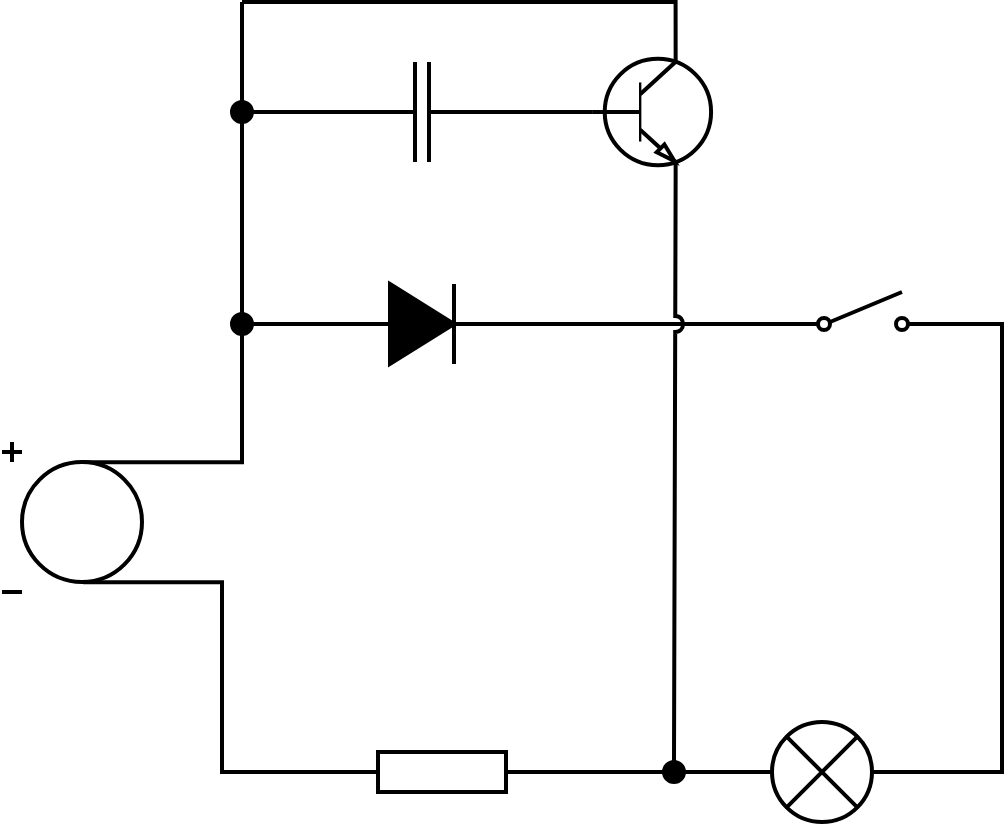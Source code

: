 <mxfile version="14.4.3" type="device"><diagram name="Page-1" id="7e0a89b8-554c-2b80-1dc8-d5c74ca68de4"><mxGraphModel dx="913" dy="1322" grid="1" gridSize="10" guides="1" tooltips="1" connect="1" arrows="1" fold="1" page="1" pageScale="1" pageWidth="1100" pageHeight="850" background="#ffffff" math="0" shadow="0"><root><mxCell id="0"/><mxCell id="1" parent="0"/><mxCell id="7gXEkIQ_ic3OCof7c-N9-15" style="edgeStyle=orthogonalEdgeStyle;rounded=0;orthogonalLoop=1;jettySize=auto;html=1;exitX=0.58;exitY=0.935;exitDx=0;exitDy=0;exitPerimeter=0;entryX=0;entryY=0.5;entryDx=0;entryDy=0;entryPerimeter=0;endArrow=none;endFill=0;strokeWidth=2;" parent="1" source="7gXEkIQ_ic3OCof7c-N9-2" target="7gXEkIQ_ic3OCof7c-N9-10" edge="1"><mxGeometry relative="1" as="geometry"><Array as="points"><mxPoint x="230" y="250"/><mxPoint x="230" y="345"/></Array></mxGeometry></mxCell><mxCell id="RROD9Z1A6H0VsNaQz9ms-16" style="edgeStyle=orthogonalEdgeStyle;rounded=0;orthogonalLoop=1;jettySize=auto;html=1;exitX=0.58;exitY=0.135;exitDx=0;exitDy=0;exitPerimeter=0;entryX=0.5;entryY=1;entryDx=0;entryDy=0;endArrow=none;endFill=0;strokeWidth=2;" edge="1" parent="1" source="7gXEkIQ_ic3OCof7c-N9-2" target="RROD9Z1A6H0VsNaQz9ms-14"><mxGeometry relative="1" as="geometry"/></mxCell><mxCell id="7gXEkIQ_ic3OCof7c-N9-2" value="" style="pointerEvents=1;verticalLabelPosition=bottom;shadow=0;dashed=0;align=center;html=1;verticalAlign=top;shape=mxgraph.electrical.signal_sources.dc_source_1;strokeWidth=2;" parent="1" vertex="1"><mxGeometry x="120" y="180" width="70" height="75" as="geometry"/></mxCell><mxCell id="7gXEkIQ_ic3OCof7c-N9-7" style="edgeStyle=orthogonalEdgeStyle;rounded=0;orthogonalLoop=1;jettySize=auto;html=1;exitX=1;exitY=0.5;exitDx=0;exitDy=0;exitPerimeter=0;entryX=0;entryY=0.84;entryDx=0;entryDy=0;entryPerimeter=0;endArrow=none;endFill=0;strokeWidth=2;" parent="1" source="7gXEkIQ_ic3OCof7c-N9-3" target="7gXEkIQ_ic3OCof7c-N9-4" edge="1"><mxGeometry relative="1" as="geometry"/></mxCell><mxCell id="7gXEkIQ_ic3OCof7c-N9-3" value="" style="pointerEvents=1;fillColor=strokeColor;verticalLabelPosition=bottom;shadow=0;dashed=0;align=center;html=1;verticalAlign=top;shape=mxgraph.electrical.diodes.diode;strokeWidth=2;" parent="1" vertex="1"><mxGeometry x="290" y="101" width="80" height="40" as="geometry"/></mxCell><mxCell id="7gXEkIQ_ic3OCof7c-N9-4" value="" style="pointerEvents=1;verticalLabelPosition=bottom;shadow=0;dashed=0;align=center;html=1;verticalAlign=top;shape=mxgraph.electrical.electro-mechanical.simple_switch;strokeWidth=2;" parent="1" vertex="1"><mxGeometry x="513" y="105" width="75" height="19" as="geometry"/></mxCell><mxCell id="7gXEkIQ_ic3OCof7c-N9-16" style="edgeStyle=orthogonalEdgeStyle;rounded=0;orthogonalLoop=1;jettySize=auto;html=1;exitX=1;exitY=0.5;exitDx=0;exitDy=0;exitPerimeter=0;entryX=0;entryY=0.5;entryDx=0;entryDy=0;entryPerimeter=0;endArrow=none;endFill=0;strokeWidth=2;" parent="1" source="RROD9Z1A6H0VsNaQz9ms-7" target="7gXEkIQ_ic3OCof7c-N9-12" edge="1"><mxGeometry relative="1" as="geometry"/></mxCell><mxCell id="7gXEkIQ_ic3OCof7c-N9-10" value="" style="pointerEvents=1;verticalLabelPosition=bottom;shadow=0;dashed=0;align=center;html=1;verticalAlign=top;shape=mxgraph.electrical.resistors.resistor_1;rotation=0;strokeWidth=2;" parent="1" vertex="1"><mxGeometry x="290" y="335" width="100" height="20" as="geometry"/></mxCell><mxCell id="7gXEkIQ_ic3OCof7c-N9-17" style="edgeStyle=orthogonalEdgeStyle;rounded=0;orthogonalLoop=1;jettySize=auto;html=1;exitX=1;exitY=0.5;exitDx=0;exitDy=0;exitPerimeter=0;entryX=1;entryY=0.84;entryDx=0;entryDy=0;entryPerimeter=0;endArrow=none;endFill=0;strokeWidth=2;" parent="1" source="7gXEkIQ_ic3OCof7c-N9-12" target="7gXEkIQ_ic3OCof7c-N9-4" edge="1"><mxGeometry relative="1" as="geometry"><Array as="points"><mxPoint x="620" y="345"/><mxPoint x="620" y="121"/></Array></mxGeometry></mxCell><mxCell id="7gXEkIQ_ic3OCof7c-N9-12" value="" style="pointerEvents=1;verticalLabelPosition=bottom;shadow=0;dashed=0;align=center;html=1;verticalAlign=top;shape=mxgraph.electrical.miscellaneous.light_bulb;strokeWidth=2;" parent="1" vertex="1"><mxGeometry x="500" y="320" width="60" height="50" as="geometry"/></mxCell><mxCell id="RROD9Z1A6H0VsNaQz9ms-4" style="edgeStyle=orthogonalEdgeStyle;rounded=0;orthogonalLoop=1;jettySize=auto;html=1;exitX=1;exitY=0.5;exitDx=0;exitDy=0;exitPerimeter=0;entryX=0;entryY=0.5;entryDx=0;entryDy=0;entryPerimeter=0;endArrow=none;endFill=0;strokeWidth=2;" edge="1" parent="1" source="RROD9Z1A6H0VsNaQz9ms-1" target="RROD9Z1A6H0VsNaQz9ms-2"><mxGeometry relative="1" as="geometry"/></mxCell><mxCell id="RROD9Z1A6H0VsNaQz9ms-1" value="" style="pointerEvents=1;verticalLabelPosition=bottom;shadow=0;dashed=0;align=center;html=1;verticalAlign=top;shape=mxgraph.electrical.capacitors.capacitor_1;strokeWidth=2;" vertex="1" parent="1"><mxGeometry x="295" y="-10" width="70" height="50" as="geometry"/></mxCell><mxCell id="RROD9Z1A6H0VsNaQz9ms-9" style="edgeStyle=orthogonalEdgeStyle;rounded=0;orthogonalLoop=1;jettySize=auto;html=1;exitX=0.7;exitY=1;exitDx=0;exitDy=0;exitPerimeter=0;entryX=0.5;entryY=0;entryDx=0;entryDy=0;endArrow=none;endFill=0;strokeWidth=2;jumpStyle=arc;" edge="1" parent="1" source="RROD9Z1A6H0VsNaQz9ms-2" target="RROD9Z1A6H0VsNaQz9ms-7"><mxGeometry relative="1" as="geometry"/></mxCell><mxCell id="RROD9Z1A6H0VsNaQz9ms-11" style="edgeStyle=orthogonalEdgeStyle;rounded=0;orthogonalLoop=1;jettySize=auto;html=1;exitX=0.7;exitY=0;exitDx=0;exitDy=0;exitPerimeter=0;endArrow=none;endFill=0;strokeWidth=2;" edge="1" parent="1" source="RROD9Z1A6H0VsNaQz9ms-2"><mxGeometry relative="1" as="geometry"><mxPoint x="240" y="-40" as="targetPoint"/><Array as="points"><mxPoint x="457" y="-40"/><mxPoint x="240" y="-40"/></Array></mxGeometry></mxCell><mxCell id="RROD9Z1A6H0VsNaQz9ms-2" value="" style="verticalLabelPosition=bottom;shadow=0;dashed=0;align=center;html=1;verticalAlign=top;shape=mxgraph.electrical.transistors.npn_transistor_1;strokeWidth=2;" vertex="1" parent="1"><mxGeometry x="410" y="-17.5" width="70" height="65" as="geometry"/></mxCell><mxCell id="RROD9Z1A6H0VsNaQz9ms-7" value="" style="ellipse;whiteSpace=wrap;html=1;aspect=fixed;strokeWidth=2;fillColor=#000000;" vertex="1" parent="1"><mxGeometry x="451" y="340" width="10" height="10" as="geometry"/></mxCell><mxCell id="RROD9Z1A6H0VsNaQz9ms-8" style="edgeStyle=orthogonalEdgeStyle;rounded=0;orthogonalLoop=1;jettySize=auto;html=1;exitX=1;exitY=0.5;exitDx=0;exitDy=0;exitPerimeter=0;entryX=0;entryY=0.5;entryDx=0;entryDy=0;entryPerimeter=0;endArrow=none;endFill=0;strokeWidth=2;" edge="1" parent="1" source="7gXEkIQ_ic3OCof7c-N9-10" target="RROD9Z1A6H0VsNaQz9ms-7"><mxGeometry relative="1" as="geometry"><mxPoint x="390" y="345" as="sourcePoint"/><mxPoint x="500" y="345" as="targetPoint"/></mxGeometry></mxCell><mxCell id="RROD9Z1A6H0VsNaQz9ms-17" style="edgeStyle=orthogonalEdgeStyle;rounded=0;orthogonalLoop=1;jettySize=auto;html=1;exitX=1;exitY=0.5;exitDx=0;exitDy=0;entryX=0;entryY=0.5;entryDx=0;entryDy=0;entryPerimeter=0;endArrow=none;endFill=0;strokeWidth=2;" edge="1" parent="1" source="RROD9Z1A6H0VsNaQz9ms-14" target="7gXEkIQ_ic3OCof7c-N9-3"><mxGeometry relative="1" as="geometry"/></mxCell><mxCell id="RROD9Z1A6H0VsNaQz9ms-18" style="edgeStyle=orthogonalEdgeStyle;rounded=0;orthogonalLoop=1;jettySize=auto;html=1;exitX=0.5;exitY=0;exitDx=0;exitDy=0;entryX=0.5;entryY=1;entryDx=0;entryDy=0;endArrow=none;endFill=0;strokeWidth=2;" edge="1" parent="1" source="RROD9Z1A6H0VsNaQz9ms-14" target="RROD9Z1A6H0VsNaQz9ms-15"><mxGeometry relative="1" as="geometry"/></mxCell><mxCell id="RROD9Z1A6H0VsNaQz9ms-14" value="" style="ellipse;whiteSpace=wrap;html=1;aspect=fixed;strokeWidth=2;fillColor=#000000;" vertex="1" parent="1"><mxGeometry x="235" y="116" width="10" height="10" as="geometry"/></mxCell><mxCell id="RROD9Z1A6H0VsNaQz9ms-19" style="edgeStyle=orthogonalEdgeStyle;rounded=0;orthogonalLoop=1;jettySize=auto;html=1;exitX=0.5;exitY=0;exitDx=0;exitDy=0;endArrow=none;endFill=0;strokeWidth=2;" edge="1" parent="1" source="RROD9Z1A6H0VsNaQz9ms-15"><mxGeometry relative="1" as="geometry"><mxPoint x="240" y="-40" as="targetPoint"/></mxGeometry></mxCell><mxCell id="RROD9Z1A6H0VsNaQz9ms-20" style="edgeStyle=orthogonalEdgeStyle;rounded=0;orthogonalLoop=1;jettySize=auto;html=1;exitX=1;exitY=0.5;exitDx=0;exitDy=0;entryX=0;entryY=0.5;entryDx=0;entryDy=0;entryPerimeter=0;endArrow=none;endFill=0;strokeWidth=2;" edge="1" parent="1" source="RROD9Z1A6H0VsNaQz9ms-15" target="RROD9Z1A6H0VsNaQz9ms-1"><mxGeometry relative="1" as="geometry"/></mxCell><mxCell id="RROD9Z1A6H0VsNaQz9ms-15" value="" style="ellipse;whiteSpace=wrap;html=1;aspect=fixed;strokeWidth=2;fillColor=#000000;" vertex="1" parent="1"><mxGeometry x="235" y="10" width="10" height="10" as="geometry"/></mxCell></root></mxGraphModel></diagram></mxfile>